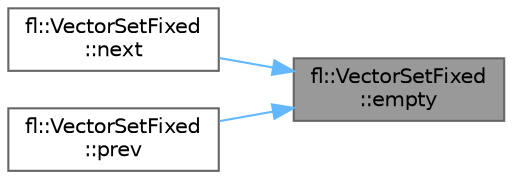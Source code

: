 digraph "fl::VectorSetFixed::empty"
{
 // INTERACTIVE_SVG=YES
 // LATEX_PDF_SIZE
  bgcolor="transparent";
  edge [fontname=Helvetica,fontsize=10,labelfontname=Helvetica,labelfontsize=10];
  node [fontname=Helvetica,fontsize=10,shape=box,height=0.2,width=0.4];
  rankdir="RL";
  Node1 [id="Node000001",label="fl::VectorSetFixed\l::empty",height=0.2,width=0.4,color="gray40", fillcolor="grey60", style="filled", fontcolor="black",tooltip=" "];
  Node1 -> Node2 [id="edge1_Node000001_Node000002",dir="back",color="steelblue1",style="solid",tooltip=" "];
  Node2 [id="Node000002",label="fl::VectorSetFixed\l::next",height=0.2,width=0.4,color="grey40", fillcolor="white", style="filled",URL="$dc/d79/classfl_1_1_vector_set_fixed_a7f46927f2d1f05a2184938cf5deef5b5.html#a7f46927f2d1f05a2184938cf5deef5b5",tooltip=" "];
  Node1 -> Node3 [id="edge2_Node000001_Node000003",dir="back",color="steelblue1",style="solid",tooltip=" "];
  Node3 [id="Node000003",label="fl::VectorSetFixed\l::prev",height=0.2,width=0.4,color="grey40", fillcolor="white", style="filled",URL="$dc/d79/classfl_1_1_vector_set_fixed_aa6a31eb0bde89ae76265210a5ccb9bd8.html#aa6a31eb0bde89ae76265210a5ccb9bd8",tooltip=" "];
}
